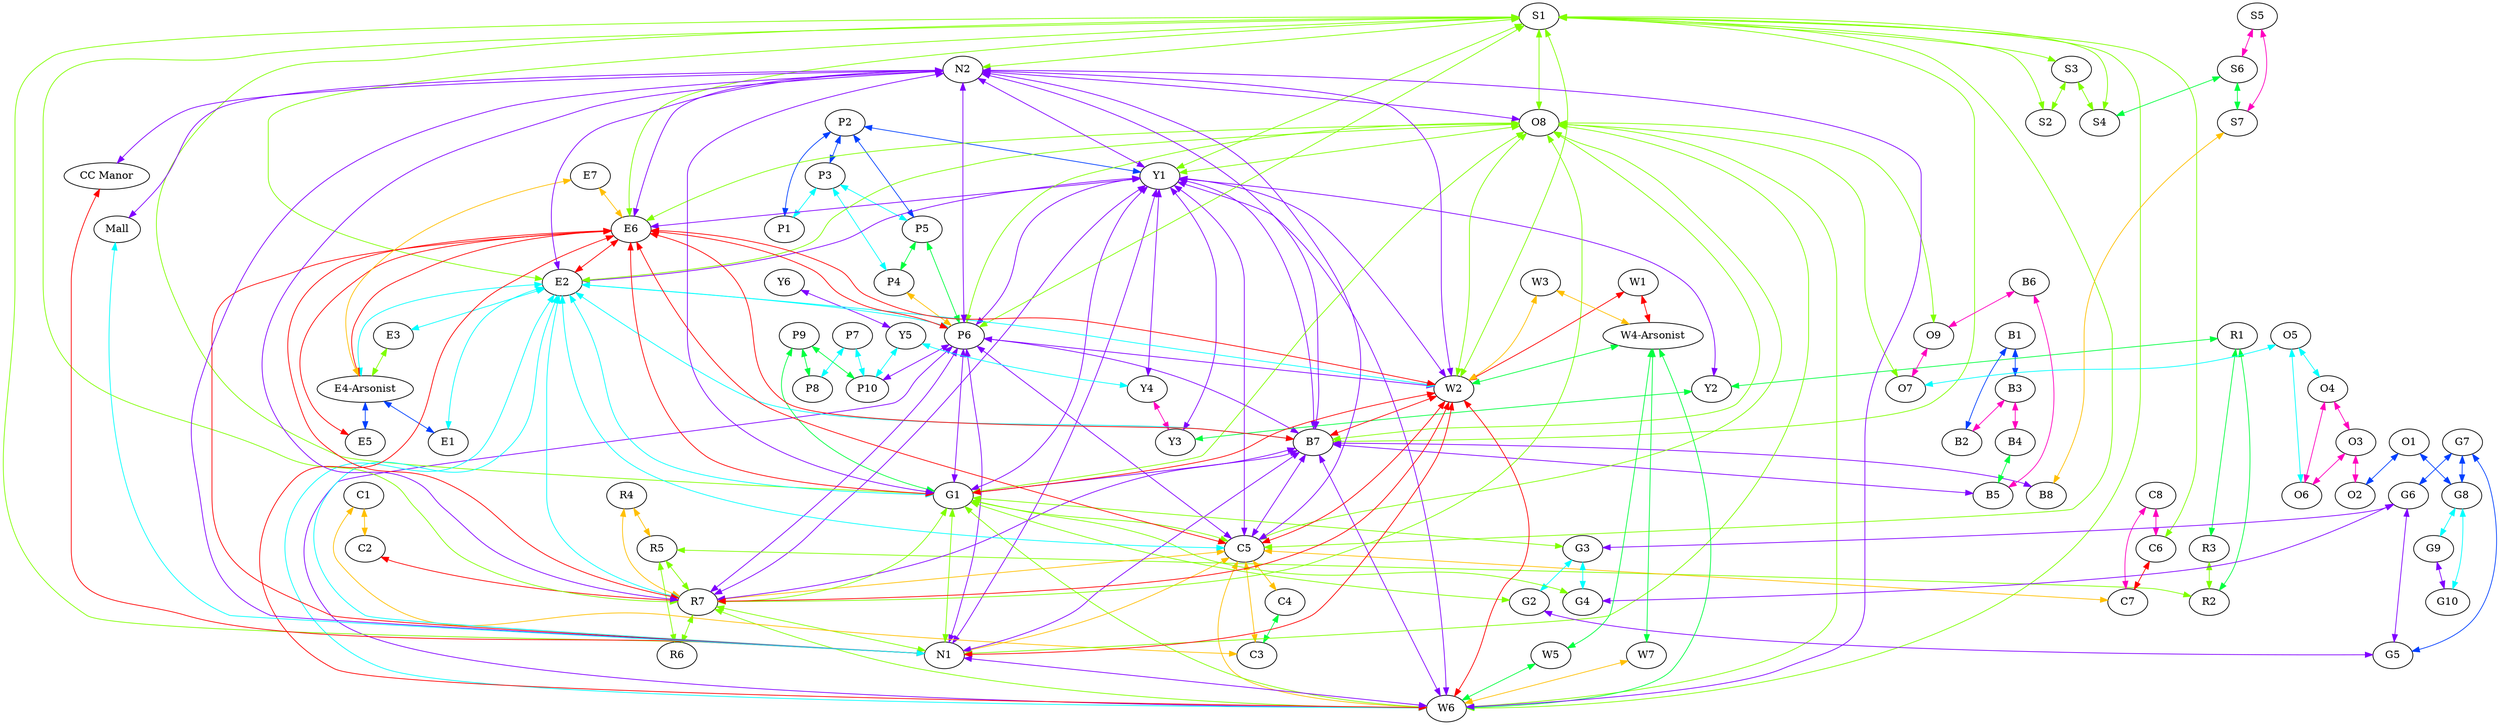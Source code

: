 graph x {
"P1" [pos="0.347222222222222,-3.04166666666667",label="P1"]
"P2" [pos="0.902777777777778,-3.15277777777778",label="P2"]
"P3" [pos="0.347222222222222,-3.375",label="P3"]
"P4" [pos="0.0555555555555556,-3.83333333333333",label="P4"]
"P5" [pos="0.763888888888889,-3.75",label="P5"]
"P6" [pos="0.513888888888889,-4.16666666666667",label="P6"]
"P7" [pos="0.347222222222222,-4.875",label="P7"]
"P8" [pos="0.0972222222222222,-5.27777777777778",label="P8"]
"P9" [pos="1.18055555555556,-5.20833333333333",label="P9"]
"P10" [pos="1.18055555555556,-4.875",label="P10"]
"Y1" [pos="1.72222222222222,-3.75",label="Y1"]
"Y2" [pos="2.19444444444444,-3.47222222222222",label="Y2"]
"Y3" [pos="2.43055555555556,-3.75",label="Y3"]
"Y4" [pos="2.18055555555556,-4.16666666666667",label="Y4"]
"Y5" [pos="2.15277777777778,-5.04166666666667",label="Y5"]
"Y6" [pos="2.54166666666667,-4.95833333333333",label="Y6"]
"R1" [pos="3.41666666666667,-3.20833333333333",label="R1"]
"R2" [pos="3.79166666666667,-3.41666666666667",label="R2"]
"R3" [pos="3.43055555555556,-3.81944444444444",label="R3"]
"R4" [pos="4.72222222222222,-3.125",label="R4"]
"R5" [pos="4.93055555555556,-3.40277777777778",label="R5"]
"R6" [pos="4.70833333333333,-3.80555555555556",label="R6"]
"R7" [pos="5.45833333333333,-3.29166666666667",label="R7"]
"C1" [pos="6.38888888888889,-3.47222222222222",label="C1"]
"C2" [pos="6.59722222222222,-3.75",label="C2"]
"C3" [pos="7.56944444444444,-3.31944444444444",label="C3"]
"C4" [pos="7.95833333333333,-3.13888888888889",label="C4"]
"C5" [pos="7.65277777777778,-3.81944444444444",label="C5"]
"C6" [pos="7.15277777777778,-4.66666666666667",label="C6"]
"C7" [pos="7.84722222222222,-4.5",label="C7"]
"C8" [pos="7.61111111111111,-4.91666666666667",label="C8"]
"S1" [pos="7.18055555555556,-5.86111111111111",label="S1"]
"S2" [pos="7.59722222222222,-5.66666666666667",label="S2"]
"S3" [pos="7.84722222222222,-5.94444444444444",label="S3"]
"S4" [pos="7.59722222222222,-6.34722222222222",label="S4"]
"S5" [pos="7.16666666666667,-7.13888888888889",label="S5"]
"S6" [pos="7.84722222222222,-7.06944444444444",label="S6"]
"S7" [pos="7.84722222222222,-7.38888888888889",label="S7"]
"B8" [pos="7.54166666666667,-8.23611111111111",label="B8"]
"B7" [pos="7.16666666666667,-8.27777777777778",label="B7"]
"B6" [pos="6.18055555555556,-8.5",label="B6"]
"B5" [pos="5.94444444444444,-8.20833333333333",label="B5"]
"B4" [pos="6.18055555555556,-7.38888888888889",label="B4"]
"B3" [pos="5.93055555555556,-7.11111111111111",label="B3"]
"B2" [pos="6.18055555555556,-6.70833333333333",label="B2"]
"B1" [pos="5.5,-6.875",label="B1"]
"O9" [pos="4.93055555555556,-8.5",label="O9"]
"O8" [pos="5.05555555555556,-7.875",label="O8"]
"O7" [pos="4.66666666666667,-7.90277777777778",label="O7"]
"O6" [pos="3.41666666666667,-8.55555555555556",label="O6"]
"O5" [pos="3.80555555555556,-7.95833333333333",label="O5"]
"O4" [pos="3.375,-8.06944444444444",label="O4"]
"O3" [pos="2.98611111111111,-8.31944444444444",label="O3"]
"O2" [pos="1.77777777777778,-8.55555555555556",label="O2"]
"O1" [pos="2.01388888888889,-8.16666666666667",label="O1"]
"G9" [pos="0.5,-8.54166666666667",label="G9"]
"G10" [pos="0.0555555555555556,-8.33333333333333",label="G10"]
"G8" [pos="0.763888888888889,-8.15277777777778",label="G8"]
"G7" [pos="0.763888888888889,-7.40277777777778",label="G7"]
"G6" [pos="0.763888888888889,-7.05555555555556",label="G6"]
"G5" [pos="0.0555555555555556,-7.125",label="G5"]
"G4" [pos="0.875,-6.38888888888889",label="G4"]
"G3" [pos="0.444444444444444,-6.48611111111111",label="G3"]
"G2" [pos="0.0555555555555556,-6.66666666666667",label="G2"]
"G1" [pos="0.347222222222222,-5.95833333333333",label="G1"]
"W1" [pos="1.72222222222222,-6.04166666666667",label="W1"]
"W2" [pos="2.11111111111111,-6.125",label="W2"]
"W3" [pos="2.54166666666667,-6.04166666666667",label="W3"]
"W4-Arsonist" [pos="1.73611111111111,-6.73611111111111",label="W4-Arsonist"]
"W5" [pos="1.72222222222222,-7.11111111111111",label="W5"]
"W6" [pos="2.125,-7.16666666666667",label="W6"]
"W7" [pos="2.54166666666667,-7.11111111111111",label="W7"]
"E1" [pos="5.47222222222222,-4.56944444444444",label="E1"]
"E2" [pos="5.875,-4.625",label="E2"]
"E3" [pos="6.30555555555556,-4.58333333333333",label="E3"]
"E4-Arsonist" [pos="5.48611111111111,-5.29166666666667",label="E4-Arsonist"]
"E5" [pos="5.47222222222222,-5.66666666666667",label="E5"]
"E6" [pos="5.88888888888889,-5.72222222222222",label="E6"]
"E7" [pos="6.29166666666667,-5.66666666666667",label="E7"]
"N1" [pos="3.40277777777778,-4.84722222222222",label="N1"]
"N2" [pos="4.63888888888889,-4.84722222222222",label="N2"]
"CC Manor" [pos="4.09722222222222,-5.22222222222222",label="CC Manor"]
"Mall" [pos="4.09722222222222,-6.25",label="Mall"]
"W3" -- "W4-Arsonist" [dir="both",color="0.125,1,1"]
"W3" -- "W2" [dir="both",color="0.125,1,1"]
"S1" -- "G1" [dir="both",color="0.25,1,1"]
"S1" -- "N2" [dir="both",color="0.25,1,1"]
"S1" -- "O8" [dir="both",color="0.25,1,1"]
"S1" -- "S2" [dir="both",color="0.25,1,1"]
"S1" -- "P6" [dir="both",color="0.25,1,1"]
"S1" -- "W2" [dir="both",color="0.25,1,1"]
"S1" -- "C6" [dir="both",color="0.25,1,1"]
"S1" -- "N1" [dir="both",color="0.25,1,1"]
"S1" -- "C5" [dir="both",color="0.25,1,1"]
"S1" -- "Y1" [dir="both",color="0.25,1,1"]
"S1" -- "R7" [dir="both",color="0.25,1,1"]
"S1" -- "E6" [dir="both",color="0.25,1,1"]
"S1" -- "S4" [dir="both",color="0.25,1,1"]
"S1" -- "B7" [dir="both",color="0.25,1,1"]
"S1" -- "E2" [dir="both",color="0.25,1,1"]
"S1" -- "W6" [dir="both",color="0.25,1,1"]
"S1" -- "S3" [dir="both",color="0.25,1,1"]
"R1" -- "R3" [dir="both",color="0.375,1,1"]
"R1" -- "R2" [dir="both",color="0.375,1,1"]
"R1" -- "Y2" [dir="both",color="0.375,1,1"]
"O5" -- "O7" [dir="both",color="0.5,1,1"]
"O5" -- "O4" [dir="both",color="0.5,1,1"]
"O5" -- "O6" [dir="both",color="0.5,1,1"]
"P2" -- "P5" [dir="both",color="0.625,1,1"]
"P2" -- "Y1" [dir="both",color="0.625,1,1"]
"P2" -- "P3" [dir="both",color="0.625,1,1"]
"P2" -- "P1" [dir="both",color="0.625,1,1"]
"N2" -- "N1" [dir="both",color="0.75,1,1"]
"N2" -- "G1" [dir="both",color="0.75,1,1"]
"N2" -- "C5" [dir="both",color="0.75,1,1"]
"N2" -- "R7" [dir="both",color="0.75,1,1"]
"N2" -- "Y1" [dir="both",color="0.75,1,1"]
"N2" -- "Mall" [dir="both",color="0.75,1,1"]
"N2" -- "E6" [dir="both",color="0.75,1,1"]
"N2" -- "CC Manor" [dir="both",color="0.75,1,1"]
"N2" -- "O8" [dir="both",color="0.75,1,1"]
"N2" -- "B7" [dir="both",color="0.75,1,1"]
"N2" -- "E2" [dir="both",color="0.75,1,1"]
"N2" -- "P6" [dir="both",color="0.75,1,1"]
"N2" -- "W6" [dir="both",color="0.75,1,1"]
"N2" -- "W2" [dir="both",color="0.75,1,1"]
"B6" -- "O9" [dir="both",color="0.875,1,1"]
"B6" -- "B5" [dir="both",color="0.875,1,1"]
"W1" -- "W4-Arsonist" [dir="both",color="1,1,1"]
"W1" -- "W2" [dir="both",color="1,1,1"]
"C1" -- "C3" [dir="both",color="0.125,1,1"]
"C1" -- "C2" [dir="both",color="0.125,1,1"]
"O8" -- "N1" [dir="both",color="0.25,1,1"]
"O8" -- "G1" [dir="both",color="0.25,1,1"]
"O8" -- "C5" [dir="both",color="0.25,1,1"]
"O8" -- "R7" [dir="both",color="0.25,1,1"]
"O8" -- "Y1" [dir="both",color="0.25,1,1"]
"O8" -- "O9" [dir="both",color="0.25,1,1"]
"O8" -- "E6" [dir="both",color="0.25,1,1"]
"O8" -- "B7" [dir="both",color="0.25,1,1"]
"O8" -- "E2" [dir="both",color="0.25,1,1"]
"O8" -- "P6" [dir="both",color="0.25,1,1"]
"O8" -- "W6" [dir="both",color="0.25,1,1"]
"O8" -- "W2" [dir="both",color="0.25,1,1"]
"O8" -- "O7" [dir="both",color="0.25,1,1"]
"P9" -- "G1" [dir="both",color="0.375,1,1"]
"P9" -- "P8" [dir="both",color="0.375,1,1"]
"P9" -- "P10" [dir="both",color="0.375,1,1"]
"P3" -- "P5" [dir="both",color="0.5,1,1"]
"P3" -- "P4" [dir="both",color="0.5,1,1"]
"P3" -- "P1" [dir="both",color="0.5,1,1"]
"G7" -- "G8" [dir="both",color="0.625,1,1"]
"G7" -- "G5" [dir="both",color="0.625,1,1"]
"G7" -- "G6" [dir="both",color="0.625,1,1"]
"Y6" -- "Y5" [dir="both",color="0.75,1,1"]
"C8" -- "C6" [dir="both",color="0.875,1,1"]
"C8" -- "C7" [dir="both",color="0.875,1,1"]
"C2" -- "R7" [dir="both",color="1,1,1"]
"E7" -- "E4-Arsonist" [dir="both",color="0.125,1,1"]
"E7" -- "E6" [dir="both",color="0.125,1,1"]
"R3" -- "R2" [dir="both",color="0.25,1,1"]
"P5" -- "P6" [dir="both",color="0.375,1,1"]
"P5" -- "P4" [dir="both",color="0.375,1,1"]
"P7" -- "P8" [dir="both",color="0.5,1,1"]
"P7" -- "P10" [dir="both",color="0.5,1,1"]
"B1" -- "B3" [dir="both",color="0.625,1,1"]
"B1" -- "B2" [dir="both",color="0.625,1,1"]
"Y1" -- "G1" [dir="both",color="0.75,1,1"]
"Y1" -- "P6" [dir="both",color="0.75,1,1"]
"Y1" -- "W2" [dir="both",color="0.75,1,1"]
"Y1" -- "Y4" [dir="both",color="0.75,1,1"]
"Y1" -- "N1" [dir="both",color="0.75,1,1"]
"Y1" -- "C5" [dir="both",color="0.75,1,1"]
"Y1" -- "R7" [dir="both",color="0.75,1,1"]
"Y1" -- "E6" [dir="both",color="0.75,1,1"]
"Y1" -- "B7" [dir="both",color="0.75,1,1"]
"Y1" -- "Y3" [dir="both",color="0.75,1,1"]
"Y1" -- "E2" [dir="both",color="0.75,1,1"]
"Y1" -- "W6" [dir="both",color="0.75,1,1"]
"Y1" -- "Y2" [dir="both",color="0.75,1,1"]
"O9" -- "O7" [dir="both",color="0.875,1,1"]
"E6" -- "N1" [dir="both",color="1,1,1"]
"E6" -- "G1" [dir="both",color="1,1,1"]
"E6" -- "C5" [dir="both",color="1,1,1"]
"E6" -- "R7" [dir="both",color="1,1,1"]
"E6" -- "E4-Arsonist" [dir="both",color="1,1,1"]
"E6" -- "B7" [dir="both",color="1,1,1"]
"E6" -- "E2" [dir="both",color="1,1,1"]
"E6" -- "P6" [dir="both",color="1,1,1"]
"E6" -- "E5" [dir="both",color="1,1,1"]
"E6" -- "W6" [dir="both",color="1,1,1"]
"E6" -- "W2" [dir="both",color="1,1,1"]
"R4" -- "R7" [dir="both",color="0.125,1,1"]
"R4" -- "R5" [dir="both",color="0.125,1,1"]
"R5" -- "R7" [dir="both",color="0.25,1,1"]
"R5" -- "R6" [dir="both",color="0.25,1,1"]
"R5" -- "R2" [dir="both",color="0.25,1,1"]
"W4-Arsonist" -- "W7" [dir="both",color="0.375,1,1"]
"W4-Arsonist" -- "W5" [dir="both",color="0.375,1,1"]
"W4-Arsonist" -- "W6" [dir="both",color="0.375,1,1"]
"W4-Arsonist" -- "W2" [dir="both",color="0.375,1,1"]
"E2" -- "N1" [dir="both",color="0.5,1,1"]
"E2" -- "G1" [dir="both",color="0.5,1,1"]
"E2" -- "C5" [dir="both",color="0.5,1,1"]
"E2" -- "R7" [dir="both",color="0.5,1,1"]
"E2" -- "E4-Arsonist" [dir="both",color="0.5,1,1"]
"E2" -- "E1" [dir="both",color="0.5,1,1"]
"E2" -- "B7" [dir="both",color="0.5,1,1"]
"E2" -- "P6" [dir="both",color="0.5,1,1"]
"E2" -- "W6" [dir="both",color="0.5,1,1"]
"E2" -- "W2" [dir="both",color="0.5,1,1"]
"E2" -- "E3" [dir="both",color="0.5,1,1"]
"G6" -- "G5" [dir="both",color="0.75,1,1"]
"G6" -- "G3" [dir="both",color="0.75,1,1"]
"G6" -- "G4" [dir="both",color="0.75,1,1"]
"O4" -- "O3" [dir="both",color="0.875,1,1"]
"O4" -- "O6" [dir="both",color="0.875,1,1"]
"P4" -- "P6" [dir="both",color="0.125,1,1"]
"S3" -- "S2" [dir="both",color="0.25,1,1"]
"S3" -- "S4" [dir="both",color="0.25,1,1"]
"Y2" -- "Y3" [dir="both",color="0.375,1,1"]
"Y5" -- "Y4" [dir="both",color="0.5,1,1"]
"Y5" -- "P10" [dir="both",color="0.5,1,1"]
"P6" -- "N1" [dir="both",color="0.75,1,1"]
"P6" -- "G1" [dir="both",color="0.75,1,1"]
"P6" -- "C5" [dir="both",color="0.75,1,1"]
"P6" -- "R7" [dir="both",color="0.75,1,1"]
"P6" -- "B7" [dir="both",color="0.75,1,1"]
"P6" -- "W6" [dir="both",color="0.75,1,1"]
"P6" -- "W2" [dir="both",color="0.75,1,1"]
"P6" -- "P10" [dir="both",color="0.75,1,1"]
"S5" -- "S6" [dir="both",color="0.875,1,1"]
"S5" -- "S7" [dir="both",color="0.875,1,1"]
"W2" -- "N1" [dir="both",color="1,1,1"]
"W2" -- "G1" [dir="both",color="1,1,1"]
"W2" -- "C5" [dir="both",color="1,1,1"]
"W2" -- "R7" [dir="both",color="1,1,1"]
"W2" -- "B7" [dir="both",color="1,1,1"]
"W2" -- "W6" [dir="both",color="1,1,1"]
"E3" -- "E4-Arsonist" [dir="both",color="0.25,1,1"]
"S6" -- "S4" [dir="both",color="0.375,1,1"]
"S6" -- "S7" [dir="both",color="0.375,1,1"]
"Mall" -- "N1" [dir="both",color="0.5,1,1"]
"B7" -- "N1" [dir="both",color="0.75,1,1"]
"B7" -- "G1" [dir="both",color="0.75,1,1"]
"B7" -- "C5" [dir="both",color="0.75,1,1"]
"B7" -- "R7" [dir="both",color="0.75,1,1"]
"B7" -- "W6" [dir="both",color="0.75,1,1"]
"B7" -- "B8" [dir="both",color="0.75,1,1"]
"B7" -- "B5" [dir="both",color="0.75,1,1"]
"B3" -- "B4" [dir="both",color="0.875,1,1"]
"B3" -- "B2" [dir="both",color="0.875,1,1"]
"S7" -- "B8" [dir="both",color="0.125,1,1"]
"G1" -- "G3" [dir="both",color="0.25,1,1"]
"G1" -- "G2" [dir="both",color="0.25,1,1"]
"G1" -- "N1" [dir="both",color="0.25,1,1"]
"G1" -- "C5" [dir="both",color="0.25,1,1"]
"G1" -- "R7" [dir="both",color="0.25,1,1"]
"G1" -- "G4" [dir="both",color="0.25,1,1"]
"G1" -- "W6" [dir="both",color="0.25,1,1"]
"B4" -- "B5" [dir="both",color="0.375,1,1"]
"G3" -- "G2" [dir="both",color="0.5,1,1"]
"G3" -- "G4" [dir="both",color="0.5,1,1"]
"O1" -- "G8" [dir="both",color="0.625,1,1"]
"O1" -- "O2" [dir="both",color="0.625,1,1"]
"G2" -- "G5" [dir="both",color="0.75,1,1"]
"O3" -- "O2" [dir="both",color="0.875,1,1"]
"O3" -- "O6" [dir="both",color="0.875,1,1"]
"C6" -- "C7" [dir="both",color="1,1,1"]
"C5" -- "N1" [dir="both",color="0.125,1,1"]
"C5" -- "R7" [dir="both",color="0.125,1,1"]
"C5" -- "C7" [dir="both",color="0.125,1,1"]
"C5" -- "C4" [dir="both",color="0.125,1,1"]
"C5" -- "C3" [dir="both",color="0.125,1,1"]
"C5" -- "W6" [dir="both",color="0.125,1,1"]
"R7" -- "N1" [dir="both",color="0.25,1,1"]
"R7" -- "R6" [dir="both",color="0.25,1,1"]
"R7" -- "W6" [dir="both",color="0.25,1,1"]
"C4" -- "C3" [dir="both",color="0.375,1,1"]
"G8" -- "G9" [dir="both",color="0.5,1,1"]
"G8" -- "G10" [dir="both",color="0.5,1,1"]
"E4-Arsonist" -- "E5" [dir="both",color="0.625,1,1"]
"E4-Arsonist" -- "E1" [dir="both",color="0.625,1,1"]
"G9" -- "G10" [dir="both",color="0.75,1,1"]
"CC Manor" -- "N1" [dir="both",color="1,1,1"]
"W7" -- "W6" [dir="both",color="0.125,1,1"]
"N1" -- "W6" [dir="both",color="0.75,1,1"]
"Y4" -- "Y3" [dir="both",color="0.875,1,1"]
"W5" -- "W6" [dir="both",color="0.375,1,1"]
}
